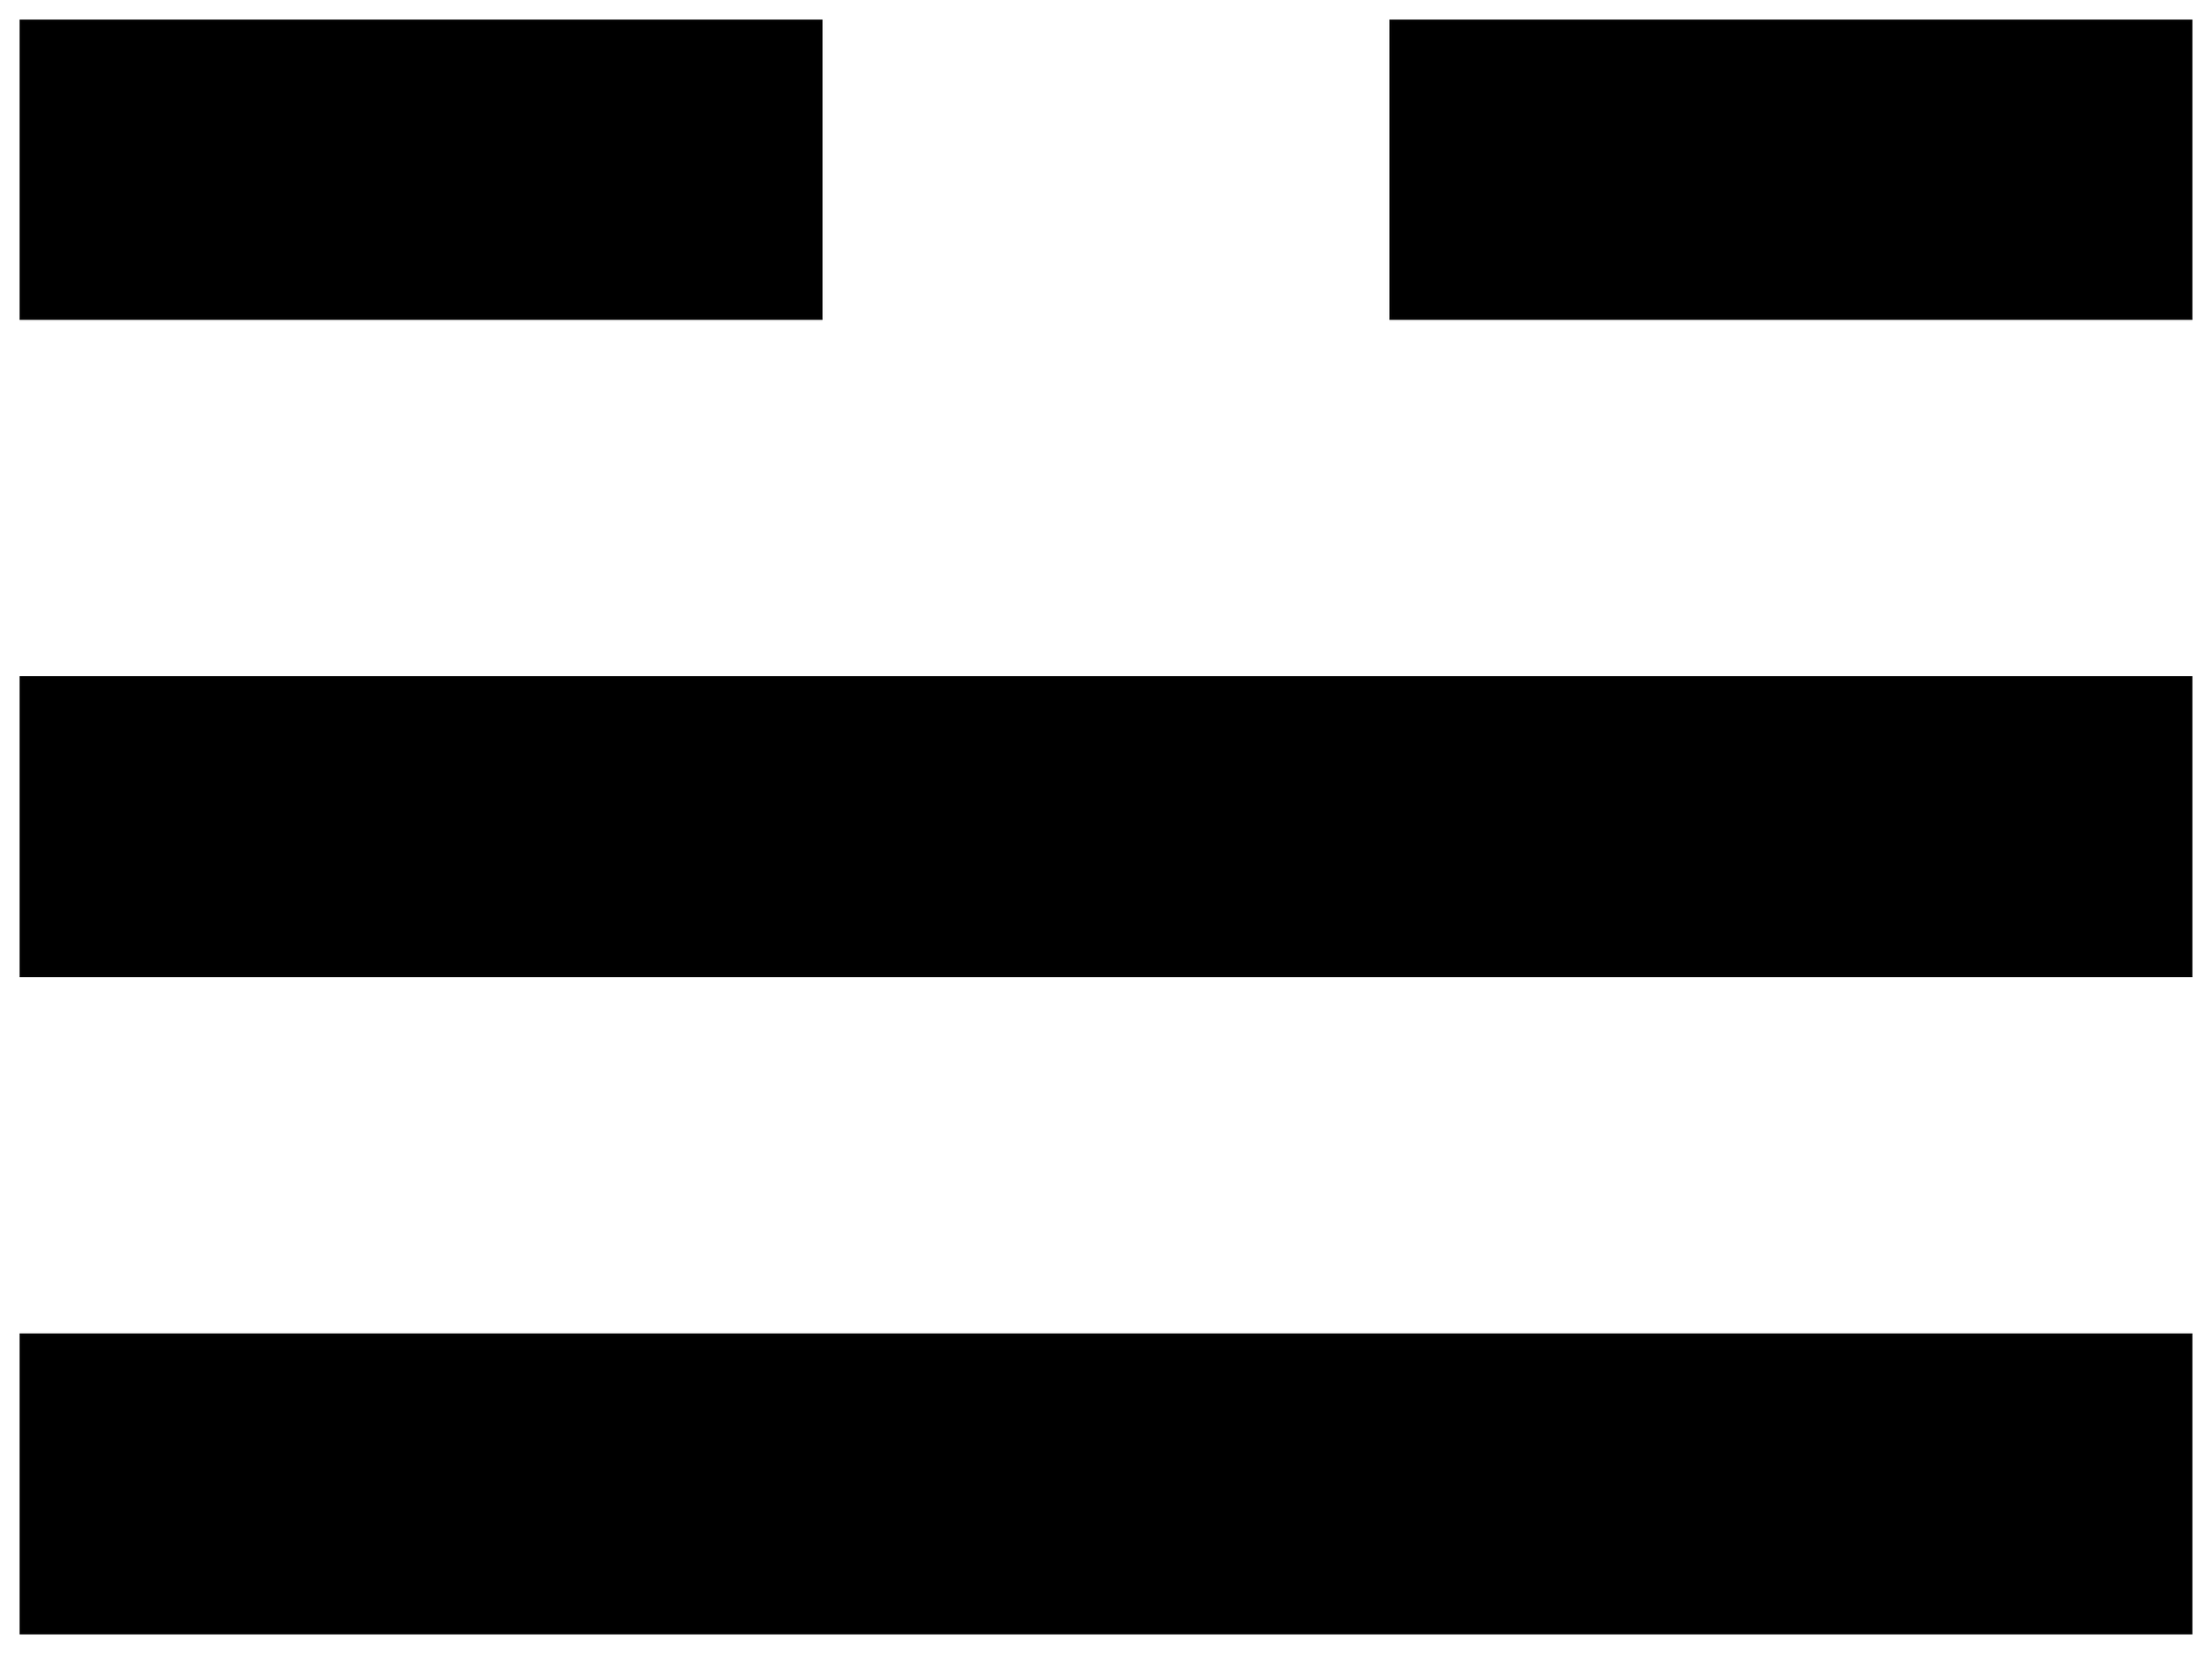 


\begin{tikzpicture}[y=0.80pt, x=0.80pt, yscale=-1.0, xscale=1.0, inner sep=0pt, outer sep=0pt]
\begin{scope}[shift={(100.0,1856.0)},nonzero rule]
  \path[draw=.,fill=.,line width=1.600pt] (1724.0,-1060.0) --
    (1208.0,-1060.0) -- (1208.0,-1252.0) -- (1724.0,-1252.0) --
    (1724.0,-1060.0) -- cycle(1724.0,-636.0) -- (324.0,-636.0)
    -- (324.0,-828.0) -- (1724.0,-828.0) -- (1724.0,-636.0) --
    cycle(840.0,-1060.0) -- (324.0,-1060.0) -- (324.0,-1252.0)
    -- (840.0,-1252.0) -- (840.0,-1060.0) --
    cycle(1724.0,-212.0) -- (324.0,-212.0) -- (324.0,-404.0) --
    (1724.0,-404.0) -- (1724.0,-212.0) -- cycle;
\end{scope}

\end{tikzpicture}

